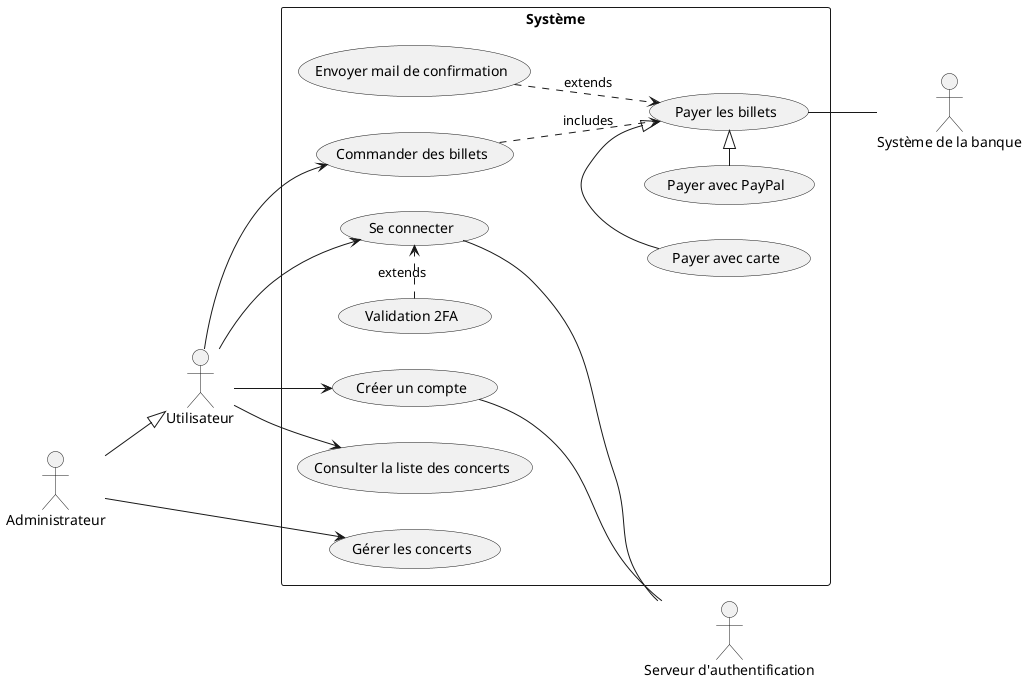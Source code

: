 @startuml
left to right direction
skinparam packageStyle rectangle

actor Utilisateur
actor Administrateur
actor "Serveur d'authentification" as Auth
actor "Système de la banque" as Payment

rectangle Système {
    Utilisateur --> (Créer un compte)
    Utilisateur --> (Se connecter)
    (Validation 2FA) .> (Se connecter) : extends
    Utilisateur --> (Consulter la liste des concerts)
    Utilisateur --> (Commander des billets)
    (Commander des billets) ..> (Payer les billets) : includes
    (Payer avec carte) -|> (Payer les billets)
    (Payer avec PayPal) -|> (Payer les billets)
    (Envoyer mail de confirmation) ..> (Payer les billets) : extends

    Administrateur --|> Utilisateur
    Administrateur --> (Gérer les concerts)

    (Créer un compte) -- Auth
    (Se connecter) -- Auth
    (Payer les billets) -- Payment
}

@enduml
